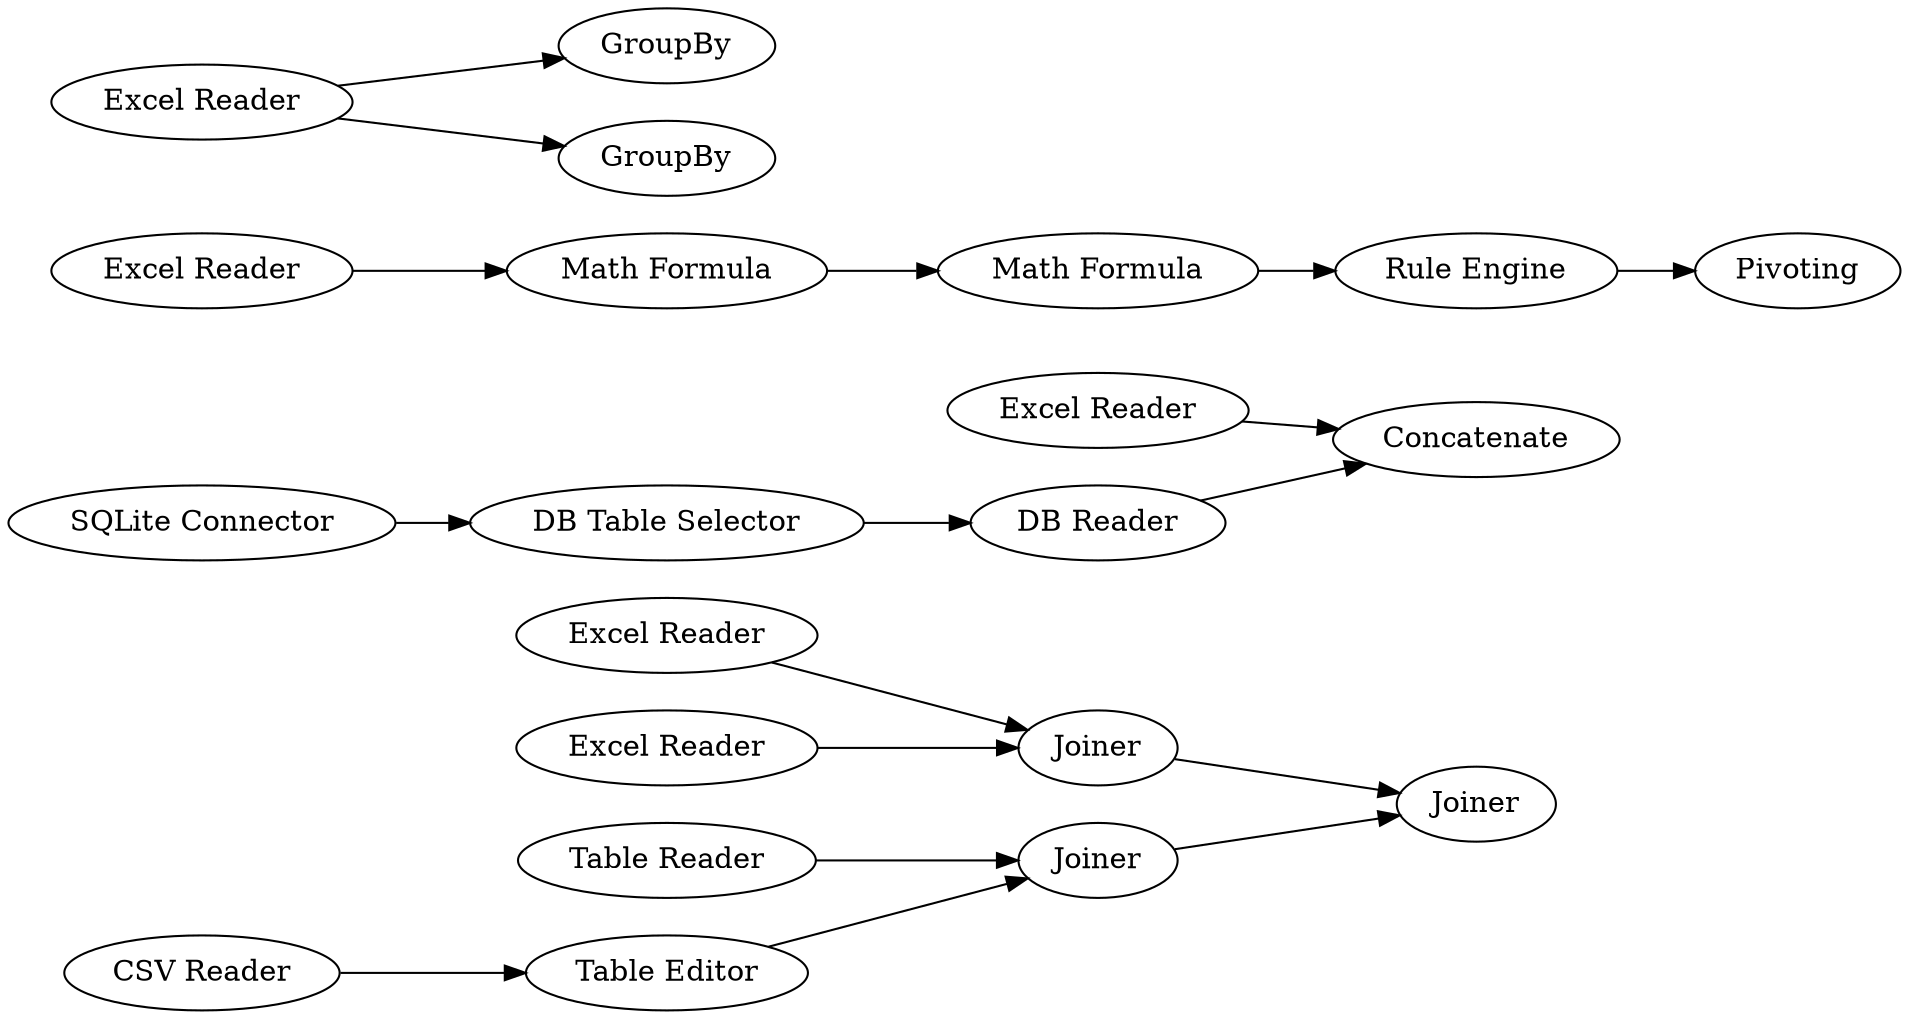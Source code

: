 digraph {
	"-2140674703025758443_23" [label="Table Editor"]
	"-2140674703025758443_19" [label="DB Reader"]
	"-2140674703025758443_42" [label=Joiner]
	"7383128841582208802_22" [label="Rule Engine"]
	"7383128841582208802_21" [label="Math Formula"]
	"7383128841582208802_20" [label="Math Formula"]
	"-2140674703025758443_25" [label=GroupBy]
	"-2140674703025758443_36" [label=Joiner]
	"-2140674703025758443_6" [label="SQLite Connector"]
	"-2140674703025758443_20" [label="Excel Reader"]
	"-2140674703025758443_39" [label="Excel Reader"]
	"-2140674703025758443_28" [label=Pivoting]
	"-2140674703025758443_14" [label="DB Table Selector"]
	"-2140674703025758443_24" [label=Concatenate]
	"-2140674703025758443_37" [label=Joiner]
	"-2140674703025758443_34" [label="CSV Reader"]
	"-2140674703025758443_27" [label="Excel Reader"]
	"7383128841582208802_19" [label="Excel Reader"]
	"-2140674703025758443_26" [label=GroupBy]
	"-2140674703025758443_33" [label="Table Reader"]
	"-2140674703025758443_38" [label="Excel Reader"]
	"-2140674703025758443_20" -> "-2140674703025758443_25"
	"-2140674703025758443_42" -> "-2140674703025758443_36"
	"7383128841582208802_21" -> "7383128841582208802_22"
	"7383128841582208802_20" -> "7383128841582208802_21"
	"7383128841582208802_22" -> "-2140674703025758443_28"
	"-2140674703025758443_39" -> "-2140674703025758443_24"
	"7383128841582208802_19" -> "7383128841582208802_20"
	"-2140674703025758443_20" -> "-2140674703025758443_26"
	"-2140674703025758443_14" -> "-2140674703025758443_19"
	"-2140674703025758443_6" -> "-2140674703025758443_14"
	"-2140674703025758443_23" -> "-2140674703025758443_37"
	"-2140674703025758443_37" -> "-2140674703025758443_36"
	"-2140674703025758443_33" -> "-2140674703025758443_37"
	"-2140674703025758443_27" -> "-2140674703025758443_42"
	"-2140674703025758443_38" -> "-2140674703025758443_42"
	"-2140674703025758443_19" -> "-2140674703025758443_24"
	"-2140674703025758443_34" -> "-2140674703025758443_23"
	rankdir=LR
}
